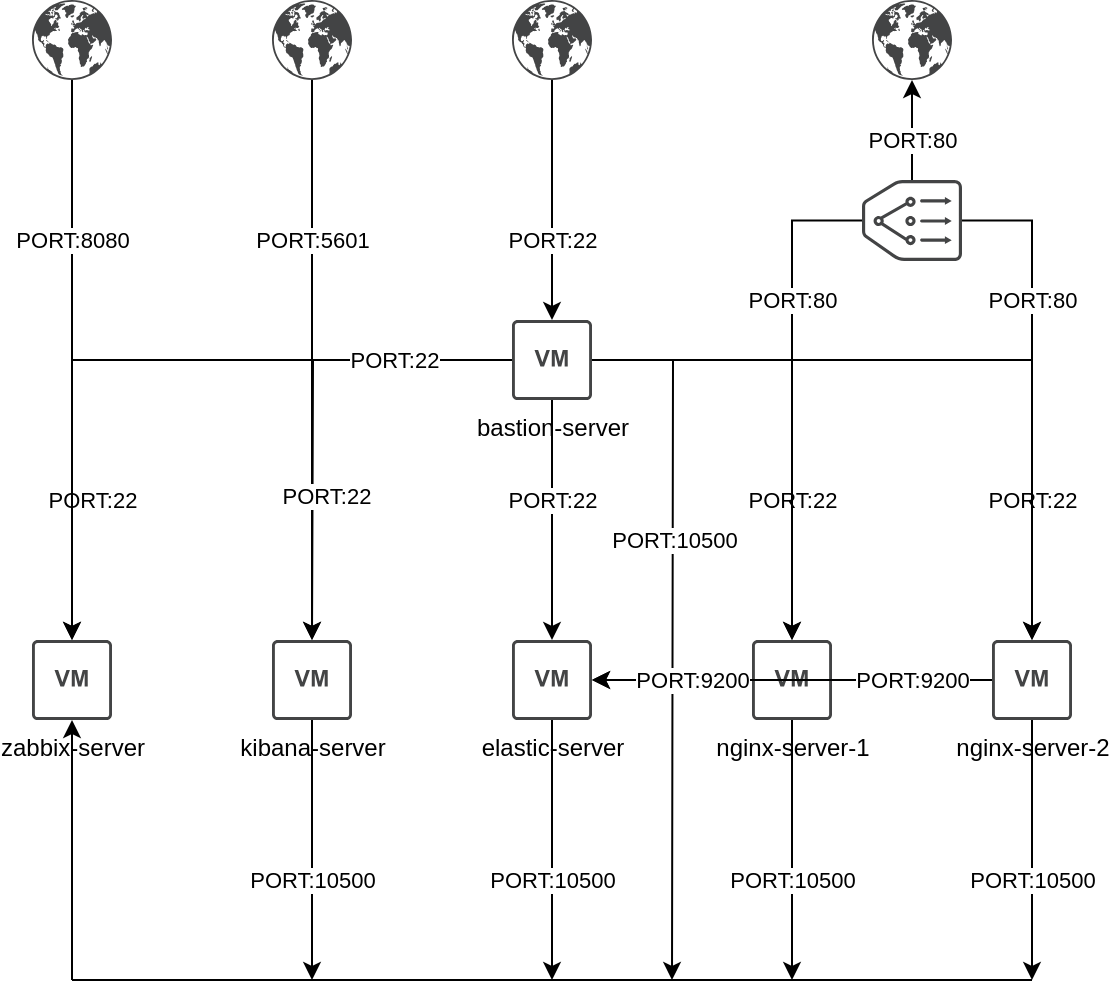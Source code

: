 <mxfile version="24.7.7">
  <diagram name="Страница — 1" id="q1tAHd4XFoncZbIlZrBI">
    <mxGraphModel dx="1434" dy="772" grid="1" gridSize="10" guides="1" tooltips="1" connect="1" arrows="1" fold="1" page="1" pageScale="1" pageWidth="827" pageHeight="1169" math="0" shadow="0">
      <root>
        <mxCell id="0" />
        <mxCell id="1" parent="0" />
        <mxCell id="4EC-q-yZa5u9_5ThuzSj-43" style="edgeStyle=orthogonalEdgeStyle;rounded=0;orthogonalLoop=1;jettySize=auto;html=1;" edge="1" parent="1" source="4EC-q-yZa5u9_5ThuzSj-1" target="4EC-q-yZa5u9_5ThuzSj-2">
          <mxGeometry relative="1" as="geometry" />
        </mxCell>
        <mxCell id="4EC-q-yZa5u9_5ThuzSj-1" value="" style="sketch=0;pointerEvents=1;shadow=0;dashed=0;html=1;strokeColor=none;fillColor=#434445;aspect=fixed;labelPosition=center;verticalLabelPosition=bottom;verticalAlign=top;align=center;outlineConnect=0;shape=mxgraph.vvd.networking;" vertex="1" parent="1">
          <mxGeometry x="400" y="40" width="40" height="40" as="geometry" />
        </mxCell>
        <mxCell id="4EC-q-yZa5u9_5ThuzSj-27" style="edgeStyle=orthogonalEdgeStyle;rounded=0;orthogonalLoop=1;jettySize=auto;html=1;" edge="1" parent="1" source="4EC-q-yZa5u9_5ThuzSj-2" target="4EC-q-yZa5u9_5ThuzSj-14">
          <mxGeometry relative="1" as="geometry" />
        </mxCell>
        <mxCell id="4EC-q-yZa5u9_5ThuzSj-28" style="edgeStyle=orthogonalEdgeStyle;rounded=0;orthogonalLoop=1;jettySize=auto;html=1;" edge="1" parent="1" source="4EC-q-yZa5u9_5ThuzSj-2" target="4EC-q-yZa5u9_5ThuzSj-13">
          <mxGeometry relative="1" as="geometry" />
        </mxCell>
        <mxCell id="4EC-q-yZa5u9_5ThuzSj-29" style="edgeStyle=orthogonalEdgeStyle;rounded=0;orthogonalLoop=1;jettySize=auto;html=1;" edge="1" parent="1" source="4EC-q-yZa5u9_5ThuzSj-2" target="4EC-q-yZa5u9_5ThuzSj-4">
          <mxGeometry relative="1" as="geometry" />
        </mxCell>
        <mxCell id="4EC-q-yZa5u9_5ThuzSj-32" style="edgeStyle=orthogonalEdgeStyle;rounded=0;orthogonalLoop=1;jettySize=auto;html=1;" edge="1" parent="1" source="4EC-q-yZa5u9_5ThuzSj-2" target="4EC-q-yZa5u9_5ThuzSj-3">
          <mxGeometry relative="1" as="geometry" />
        </mxCell>
        <mxCell id="4EC-q-yZa5u9_5ThuzSj-33" style="edgeStyle=orthogonalEdgeStyle;rounded=0;orthogonalLoop=1;jettySize=auto;html=1;" edge="1" parent="1" source="4EC-q-yZa5u9_5ThuzSj-2">
          <mxGeometry relative="1" as="geometry">
            <mxPoint x="300" y="360" as="targetPoint" />
          </mxGeometry>
        </mxCell>
        <mxCell id="4EC-q-yZa5u9_5ThuzSj-34" value="PORT:22" style="edgeLabel;html=1;align=center;verticalAlign=middle;resizable=0;points=[];" vertex="1" connectable="0" parent="4EC-q-yZa5u9_5ThuzSj-33">
          <mxGeometry x="-0.337" y="-2" relative="1" as="geometry">
            <mxPoint x="20" y="2" as="offset" />
          </mxGeometry>
        </mxCell>
        <mxCell id="4EC-q-yZa5u9_5ThuzSj-62" style="edgeStyle=orthogonalEdgeStyle;rounded=0;orthogonalLoop=1;jettySize=auto;html=1;" edge="1" parent="1" source="4EC-q-yZa5u9_5ThuzSj-2">
          <mxGeometry relative="1" as="geometry">
            <mxPoint x="480" y="530" as="targetPoint" />
          </mxGeometry>
        </mxCell>
        <mxCell id="4EC-q-yZa5u9_5ThuzSj-63" value="PORT:10500" style="edgeLabel;html=1;align=center;verticalAlign=middle;resizable=0;points=[];" vertex="1" connectable="0" parent="4EC-q-yZa5u9_5ThuzSj-62">
          <mxGeometry x="-0.238" y="2" relative="1" as="geometry">
            <mxPoint x="-2" y="-3" as="offset" />
          </mxGeometry>
        </mxCell>
        <mxCell id="4EC-q-yZa5u9_5ThuzSj-2" value="bastion-server" style="sketch=0;pointerEvents=1;shadow=0;dashed=0;html=1;strokeColor=none;fillColor=#434445;aspect=fixed;labelPosition=center;verticalLabelPosition=bottom;verticalAlign=top;align=center;outlineConnect=0;shape=mxgraph.vvd.virtual_machine;" vertex="1" parent="1">
          <mxGeometry x="400" y="200" width="40" height="40" as="geometry" />
        </mxCell>
        <mxCell id="4EC-q-yZa5u9_5ThuzSj-61" style="edgeStyle=orthogonalEdgeStyle;rounded=0;orthogonalLoop=1;jettySize=auto;html=1;endArrow=none;endFill=0;startArrow=classic;startFill=1;" edge="1" parent="1" source="4EC-q-yZa5u9_5ThuzSj-3">
          <mxGeometry relative="1" as="geometry">
            <mxPoint x="180" y="530" as="targetPoint" />
          </mxGeometry>
        </mxCell>
        <mxCell id="4EC-q-yZa5u9_5ThuzSj-3" value="zabbix-server" style="sketch=0;pointerEvents=1;shadow=0;dashed=0;html=1;strokeColor=none;fillColor=#434445;aspect=fixed;labelPosition=center;verticalLabelPosition=bottom;verticalAlign=top;align=center;outlineConnect=0;shape=mxgraph.vvd.virtual_machine;" vertex="1" parent="1">
          <mxGeometry x="160" y="360" width="40" height="40" as="geometry" />
        </mxCell>
        <mxCell id="4EC-q-yZa5u9_5ThuzSj-59" style="edgeStyle=orthogonalEdgeStyle;rounded=0;orthogonalLoop=1;jettySize=auto;html=1;" edge="1" parent="1" source="4EC-q-yZa5u9_5ThuzSj-4">
          <mxGeometry relative="1" as="geometry">
            <mxPoint x="420" y="530" as="targetPoint" />
          </mxGeometry>
        </mxCell>
        <mxCell id="4EC-q-yZa5u9_5ThuzSj-4" value="elastic-server" style="sketch=0;pointerEvents=1;shadow=0;dashed=0;html=1;strokeColor=none;fillColor=#434445;aspect=fixed;labelPosition=center;verticalLabelPosition=bottom;verticalAlign=top;align=center;outlineConnect=0;shape=mxgraph.vvd.virtual_machine;" vertex="1" parent="1">
          <mxGeometry x="400" y="360" width="40" height="40" as="geometry" />
        </mxCell>
        <mxCell id="4EC-q-yZa5u9_5ThuzSj-60" style="edgeStyle=orthogonalEdgeStyle;rounded=0;orthogonalLoop=1;jettySize=auto;html=1;" edge="1" parent="1">
          <mxGeometry relative="1" as="geometry">
            <mxPoint x="300" y="530" as="targetPoint" />
            <mxPoint x="300" y="400" as="sourcePoint" />
          </mxGeometry>
        </mxCell>
        <mxCell id="4EC-q-yZa5u9_5ThuzSj-58" style="edgeStyle=orthogonalEdgeStyle;rounded=0;orthogonalLoop=1;jettySize=auto;html=1;" edge="1" parent="1" source="4EC-q-yZa5u9_5ThuzSj-13">
          <mxGeometry relative="1" as="geometry">
            <mxPoint x="540" y="530" as="targetPoint" />
          </mxGeometry>
        </mxCell>
        <mxCell id="4EC-q-yZa5u9_5ThuzSj-78" style="edgeStyle=orthogonalEdgeStyle;rounded=0;orthogonalLoop=1;jettySize=auto;html=1;" edge="1" parent="1" source="4EC-q-yZa5u9_5ThuzSj-13" target="4EC-q-yZa5u9_5ThuzSj-4">
          <mxGeometry relative="1" as="geometry" />
        </mxCell>
        <mxCell id="4EC-q-yZa5u9_5ThuzSj-13" value="nginx-server-1" style="sketch=0;pointerEvents=1;shadow=0;dashed=0;html=1;strokeColor=none;fillColor=#434445;aspect=fixed;labelPosition=center;verticalLabelPosition=bottom;verticalAlign=top;align=center;outlineConnect=0;shape=mxgraph.vvd.virtual_machine;" vertex="1" parent="1">
          <mxGeometry x="520" y="360" width="40" height="40" as="geometry" />
        </mxCell>
        <mxCell id="4EC-q-yZa5u9_5ThuzSj-57" style="edgeStyle=orthogonalEdgeStyle;rounded=0;orthogonalLoop=1;jettySize=auto;html=1;" edge="1" parent="1" source="4EC-q-yZa5u9_5ThuzSj-14">
          <mxGeometry relative="1" as="geometry">
            <mxPoint x="660" y="530" as="targetPoint" />
          </mxGeometry>
        </mxCell>
        <mxCell id="4EC-q-yZa5u9_5ThuzSj-77" style="edgeStyle=orthogonalEdgeStyle;rounded=0;orthogonalLoop=1;jettySize=auto;html=1;" edge="1" parent="1" source="4EC-q-yZa5u9_5ThuzSj-14" target="4EC-q-yZa5u9_5ThuzSj-4">
          <mxGeometry relative="1" as="geometry" />
        </mxCell>
        <mxCell id="4EC-q-yZa5u9_5ThuzSj-79" value="PORT:9200" style="edgeLabel;html=1;align=center;verticalAlign=middle;resizable=0;points=[];" vertex="1" connectable="0" parent="4EC-q-yZa5u9_5ThuzSj-77">
          <mxGeometry x="-0.49" y="-1" relative="1" as="geometry">
            <mxPoint x="11" y="1" as="offset" />
          </mxGeometry>
        </mxCell>
        <mxCell id="4EC-q-yZa5u9_5ThuzSj-14" value="nginx-server-2" style="sketch=0;pointerEvents=1;shadow=0;dashed=0;html=1;strokeColor=none;fillColor=#434445;aspect=fixed;labelPosition=center;verticalLabelPosition=bottom;verticalAlign=top;align=center;outlineConnect=0;shape=mxgraph.vvd.virtual_machine;" vertex="1" parent="1">
          <mxGeometry x="640" y="360" width="40" height="40" as="geometry" />
        </mxCell>
        <mxCell id="4EC-q-yZa5u9_5ThuzSj-44" style="edgeStyle=orthogonalEdgeStyle;rounded=0;orthogonalLoop=1;jettySize=auto;html=1;" edge="1" parent="1" source="4EC-q-yZa5u9_5ThuzSj-16">
          <mxGeometry relative="1" as="geometry">
            <mxPoint x="300" y="360" as="targetPoint" />
          </mxGeometry>
        </mxCell>
        <mxCell id="4EC-q-yZa5u9_5ThuzSj-16" value="" style="sketch=0;pointerEvents=1;shadow=0;dashed=0;html=1;strokeColor=none;fillColor=#434445;aspect=fixed;labelPosition=center;verticalLabelPosition=bottom;verticalAlign=top;align=center;outlineConnect=0;shape=mxgraph.vvd.networking;" vertex="1" parent="1">
          <mxGeometry x="280" y="40" width="40" height="40" as="geometry" />
        </mxCell>
        <mxCell id="4EC-q-yZa5u9_5ThuzSj-17" value="" style="sketch=0;pointerEvents=1;shadow=0;dashed=0;html=1;strokeColor=none;fillColor=#434445;aspect=fixed;labelPosition=center;verticalLabelPosition=bottom;verticalAlign=top;align=center;outlineConnect=0;shape=mxgraph.vvd.networking;" vertex="1" parent="1">
          <mxGeometry x="160" y="40" width="40" height="40" as="geometry" />
        </mxCell>
        <mxCell id="4EC-q-yZa5u9_5ThuzSj-23" value="PORT:5601" style="edgeLabel;html=1;align=center;verticalAlign=middle;resizable=0;points=[];" vertex="1" connectable="0" parent="1">
          <mxGeometry x="300" y="160" as="geometry" />
        </mxCell>
        <mxCell id="4EC-q-yZa5u9_5ThuzSj-24" value="PORT:22" style="edgeLabel;html=1;align=center;verticalAlign=middle;resizable=0;points=[];" vertex="1" connectable="0" parent="1">
          <mxGeometry x="420" y="160" as="geometry" />
        </mxCell>
        <mxCell id="4EC-q-yZa5u9_5ThuzSj-36" value="PORT:22" style="edgeLabel;html=1;align=center;verticalAlign=middle;resizable=0;points=[];" vertex="1" connectable="0" parent="1">
          <mxGeometry x="190" y="290" as="geometry" />
        </mxCell>
        <mxCell id="4EC-q-yZa5u9_5ThuzSj-38" value="PORT:22" style="edgeLabel;html=1;align=center;verticalAlign=middle;resizable=0;points=[];" vertex="1" connectable="0" parent="1">
          <mxGeometry x="420" y="290" as="geometry" />
        </mxCell>
        <mxCell id="4EC-q-yZa5u9_5ThuzSj-39" value="PORT:22" style="edgeLabel;html=1;align=center;verticalAlign=middle;resizable=0;points=[];" vertex="1" connectable="0" parent="1">
          <mxGeometry x="540" y="290" as="geometry" />
        </mxCell>
        <mxCell id="4EC-q-yZa5u9_5ThuzSj-40" value="PORT:22" style="edgeLabel;html=1;align=center;verticalAlign=middle;resizable=0;points=[];" vertex="1" connectable="0" parent="1">
          <mxGeometry x="660" y="290" as="geometry" />
        </mxCell>
        <mxCell id="4EC-q-yZa5u9_5ThuzSj-41" value="" style="sketch=0;pointerEvents=1;shadow=0;dashed=0;html=1;strokeColor=none;fillColor=#434445;aspect=fixed;labelPosition=center;verticalLabelPosition=bottom;verticalAlign=top;align=center;outlineConnect=0;shape=mxgraph.vvd.networking;" vertex="1" parent="1">
          <mxGeometry x="580" y="40" width="40" height="40" as="geometry" />
        </mxCell>
        <mxCell id="4EC-q-yZa5u9_5ThuzSj-45" style="edgeStyle=orthogonalEdgeStyle;rounded=0;orthogonalLoop=1;jettySize=auto;html=1;entryX=0.5;entryY=0;entryDx=0;entryDy=0;entryPerimeter=0;" edge="1" parent="1" source="4EC-q-yZa5u9_5ThuzSj-17" target="4EC-q-yZa5u9_5ThuzSj-3">
          <mxGeometry relative="1" as="geometry" />
        </mxCell>
        <mxCell id="4EC-q-yZa5u9_5ThuzSj-46" value="PORT:8080" style="edgeLabel;html=1;align=center;verticalAlign=middle;resizable=0;points=[];" vertex="1" connectable="0" parent="1">
          <mxGeometry x="180" y="160" as="geometry" />
        </mxCell>
        <mxCell id="4EC-q-yZa5u9_5ThuzSj-48" style="edgeStyle=orthogonalEdgeStyle;rounded=0;orthogonalLoop=1;jettySize=auto;html=1;" edge="1" parent="1" source="4EC-q-yZa5u9_5ThuzSj-47" target="4EC-q-yZa5u9_5ThuzSj-13">
          <mxGeometry relative="1" as="geometry" />
        </mxCell>
        <mxCell id="4EC-q-yZa5u9_5ThuzSj-49" style="edgeStyle=orthogonalEdgeStyle;rounded=0;orthogonalLoop=1;jettySize=auto;html=1;" edge="1" parent="1" source="4EC-q-yZa5u9_5ThuzSj-47" target="4EC-q-yZa5u9_5ThuzSj-14">
          <mxGeometry relative="1" as="geometry" />
        </mxCell>
        <mxCell id="4EC-q-yZa5u9_5ThuzSj-50" style="edgeStyle=orthogonalEdgeStyle;rounded=0;orthogonalLoop=1;jettySize=auto;html=1;" edge="1" parent="1" source="4EC-q-yZa5u9_5ThuzSj-47" target="4EC-q-yZa5u9_5ThuzSj-41">
          <mxGeometry relative="1" as="geometry" />
        </mxCell>
        <mxCell id="4EC-q-yZa5u9_5ThuzSj-47" value="" style="sketch=0;pointerEvents=1;shadow=0;dashed=0;html=1;strokeColor=none;fillColor=#434445;aspect=fixed;labelPosition=center;verticalLabelPosition=bottom;verticalAlign=top;align=center;outlineConnect=0;shape=mxgraph.vvd.nsx_edge_and_load_balancer;" vertex="1" parent="1">
          <mxGeometry x="575" y="130" width="50" height="40.5" as="geometry" />
        </mxCell>
        <mxCell id="4EC-q-yZa5u9_5ThuzSj-51" value="PORT:80" style="edgeLabel;html=1;align=center;verticalAlign=middle;resizable=0;points=[];" vertex="1" connectable="0" parent="1">
          <mxGeometry x="540" y="190" as="geometry" />
        </mxCell>
        <mxCell id="4EC-q-yZa5u9_5ThuzSj-52" value="PORT:80" style="edgeLabel;html=1;align=center;verticalAlign=middle;resizable=0;points=[];" vertex="1" connectable="0" parent="1">
          <mxGeometry x="660" y="190" as="geometry" />
        </mxCell>
        <mxCell id="4EC-q-yZa5u9_5ThuzSj-53" value="PORT:80" style="edgeLabel;html=1;align=center;verticalAlign=middle;resizable=0;points=[];" vertex="1" connectable="0" parent="1">
          <mxGeometry x="600" y="110" as="geometry" />
        </mxCell>
        <mxCell id="4EC-q-yZa5u9_5ThuzSj-54" value="PORT:22" style="edgeLabel;html=1;align=center;verticalAlign=middle;resizable=0;points=[];" vertex="1" connectable="0" parent="1">
          <mxGeometry x="310" y="290" as="geometry">
            <mxPoint x="-3" y="-2" as="offset" />
          </mxGeometry>
        </mxCell>
        <mxCell id="4EC-q-yZa5u9_5ThuzSj-56" value="" style="endArrow=none;startArrow=none;html=1;rounded=0;startFill=0;endFill=0;" edge="1" parent="1">
          <mxGeometry width="50" height="50" relative="1" as="geometry">
            <mxPoint x="180" y="530" as="sourcePoint" />
            <mxPoint x="660" y="530" as="targetPoint" />
            <Array as="points" />
          </mxGeometry>
        </mxCell>
        <mxCell id="4EC-q-yZa5u9_5ThuzSj-64" value="PORT:10500" style="edgeLabel;html=1;align=center;verticalAlign=middle;resizable=0;points=[];" vertex="1" connectable="0" parent="1">
          <mxGeometry x="419.999" y="480.004" as="geometry" />
        </mxCell>
        <mxCell id="4EC-q-yZa5u9_5ThuzSj-66" value="PORT:10500" style="edgeLabel;html=1;align=center;verticalAlign=middle;resizable=0;points=[];" vertex="1" connectable="0" parent="1">
          <mxGeometry x="539.999" y="480.004" as="geometry" />
        </mxCell>
        <mxCell id="4EC-q-yZa5u9_5ThuzSj-67" value="PORT:10500" style="edgeLabel;html=1;align=center;verticalAlign=middle;resizable=0;points=[];" vertex="1" connectable="0" parent="1">
          <mxGeometry x="659.999" y="480.004" as="geometry" />
        </mxCell>
        <mxCell id="4EC-q-yZa5u9_5ThuzSj-68" value="PORT:10500" style="edgeLabel;html=1;align=center;verticalAlign=middle;resizable=0;points=[];" vertex="1" connectable="0" parent="1">
          <mxGeometry x="299.999" y="480.004" as="geometry" />
        </mxCell>
        <mxCell id="4EC-q-yZa5u9_5ThuzSj-72" value="kibana-server" style="sketch=0;pointerEvents=1;shadow=0;dashed=0;html=1;strokeColor=none;fillColor=#434445;aspect=fixed;labelPosition=center;verticalLabelPosition=bottom;verticalAlign=top;align=center;outlineConnect=0;shape=mxgraph.vvd.virtual_machine;" vertex="1" parent="1">
          <mxGeometry x="280" y="360" width="40" height="40" as="geometry" />
        </mxCell>
        <mxCell id="4EC-q-yZa5u9_5ThuzSj-80" value="PORT:9200" style="edgeLabel;html=1;align=center;verticalAlign=middle;resizable=0;points=[];" vertex="1" connectable="0" parent="1">
          <mxGeometry x="490" y="380" as="geometry" />
        </mxCell>
      </root>
    </mxGraphModel>
  </diagram>
</mxfile>
